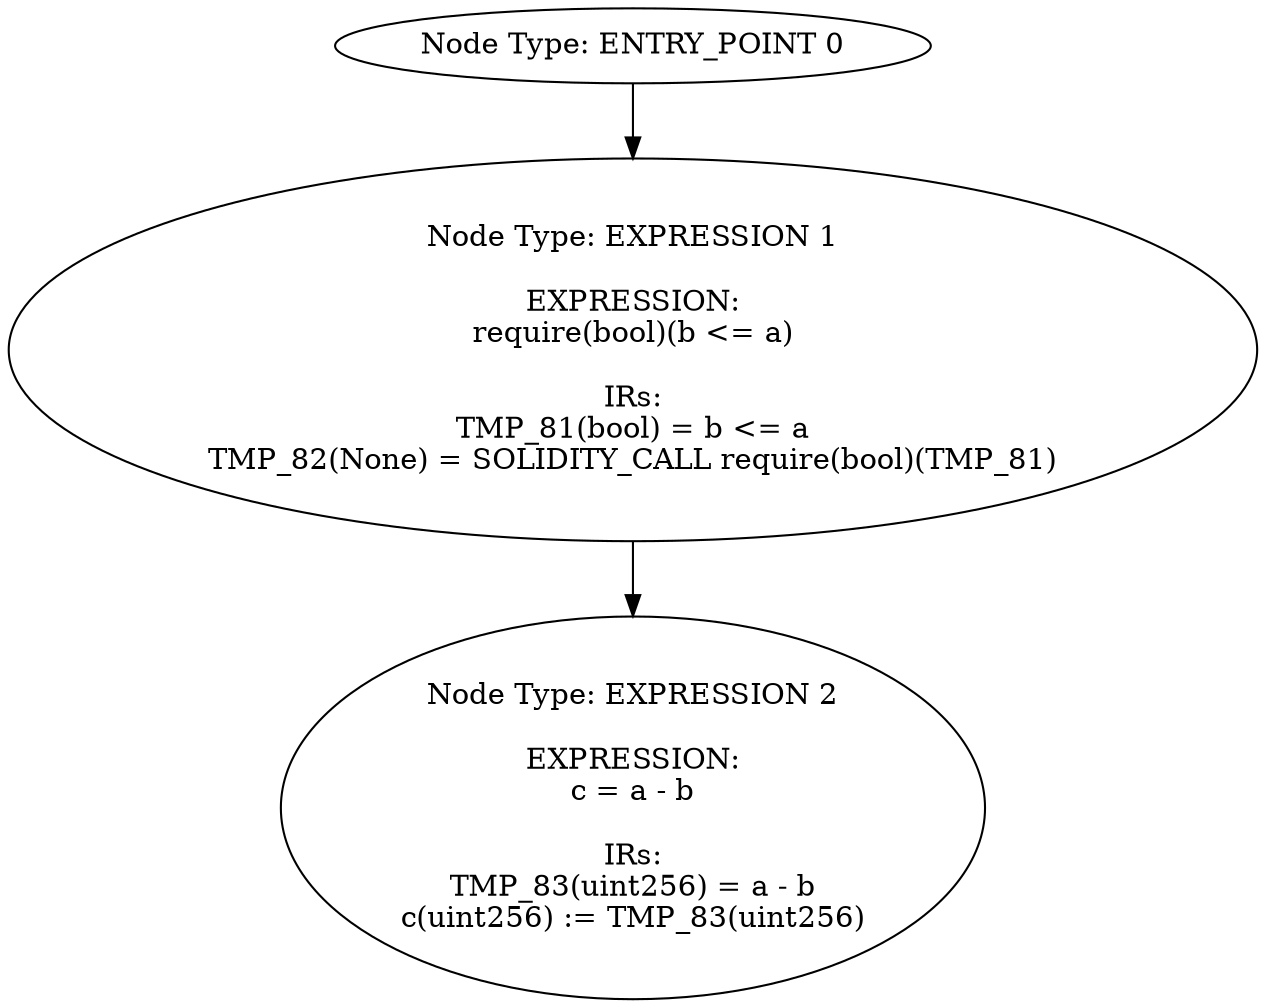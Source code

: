 digraph{
0[label="Node Type: ENTRY_POINT 0
"];
0->1;
1[label="Node Type: EXPRESSION 1

EXPRESSION:
require(bool)(b <= a)

IRs:
TMP_81(bool) = b <= a
TMP_82(None) = SOLIDITY_CALL require(bool)(TMP_81)"];
1->2;
2[label="Node Type: EXPRESSION 2

EXPRESSION:
c = a - b

IRs:
TMP_83(uint256) = a - b
c(uint256) := TMP_83(uint256)"];
}
